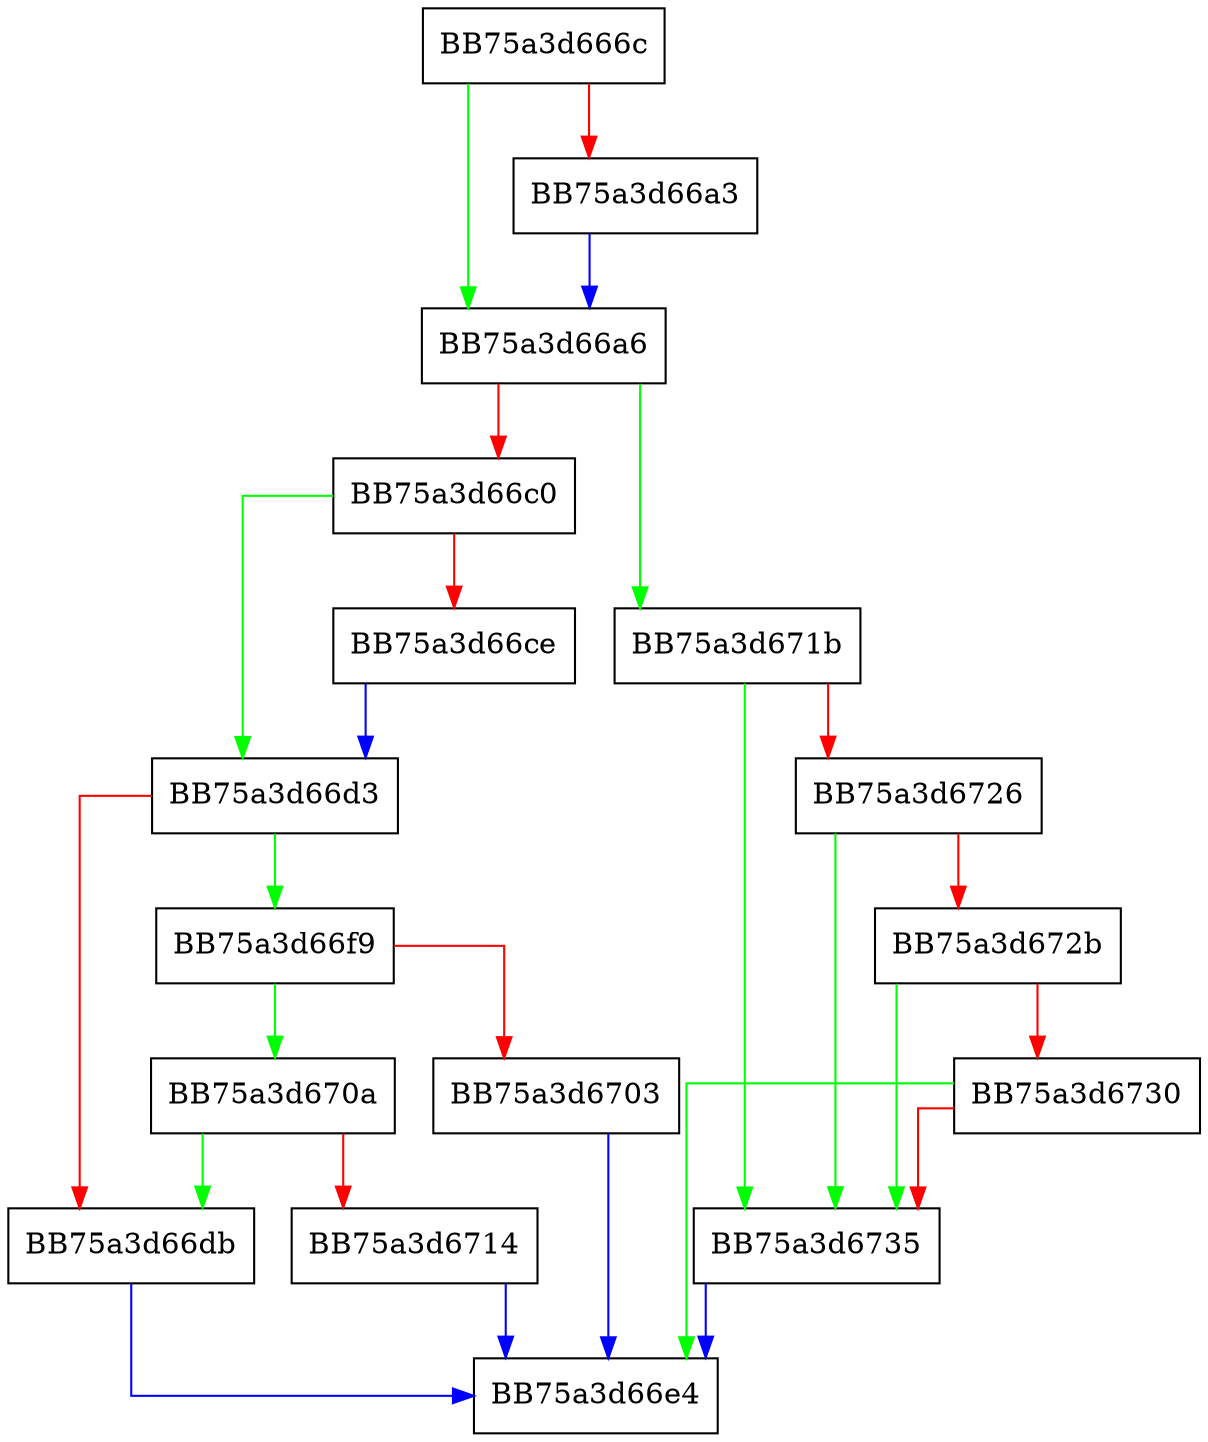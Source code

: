 digraph _Get_any_status {
  node [shape="box"];
  graph [splines=ortho];
  BB75a3d666c -> BB75a3d66a6 [color="green"];
  BB75a3d666c -> BB75a3d66a3 [color="red"];
  BB75a3d66a3 -> BB75a3d66a6 [color="blue"];
  BB75a3d66a6 -> BB75a3d671b [color="green"];
  BB75a3d66a6 -> BB75a3d66c0 [color="red"];
  BB75a3d66c0 -> BB75a3d66d3 [color="green"];
  BB75a3d66c0 -> BB75a3d66ce [color="red"];
  BB75a3d66ce -> BB75a3d66d3 [color="blue"];
  BB75a3d66d3 -> BB75a3d66f9 [color="green"];
  BB75a3d66d3 -> BB75a3d66db [color="red"];
  BB75a3d66db -> BB75a3d66e4 [color="blue"];
  BB75a3d66f9 -> BB75a3d670a [color="green"];
  BB75a3d66f9 -> BB75a3d6703 [color="red"];
  BB75a3d6703 -> BB75a3d66e4 [color="blue"];
  BB75a3d670a -> BB75a3d66db [color="green"];
  BB75a3d670a -> BB75a3d6714 [color="red"];
  BB75a3d6714 -> BB75a3d66e4 [color="blue"];
  BB75a3d671b -> BB75a3d6735 [color="green"];
  BB75a3d671b -> BB75a3d6726 [color="red"];
  BB75a3d6726 -> BB75a3d6735 [color="green"];
  BB75a3d6726 -> BB75a3d672b [color="red"];
  BB75a3d672b -> BB75a3d6735 [color="green"];
  BB75a3d672b -> BB75a3d6730 [color="red"];
  BB75a3d6730 -> BB75a3d66e4 [color="green"];
  BB75a3d6730 -> BB75a3d6735 [color="red"];
  BB75a3d6735 -> BB75a3d66e4 [color="blue"];
}